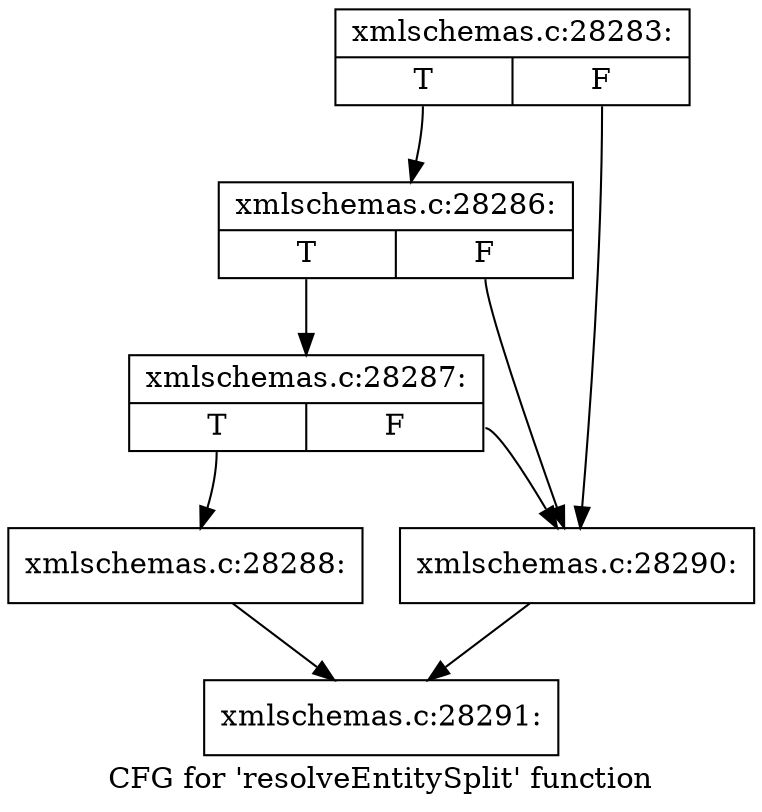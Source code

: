 digraph "CFG for 'resolveEntitySplit' function" {
	label="CFG for 'resolveEntitySplit' function";

	Node0x56b10d0 [shape=record,label="{xmlschemas.c:28283:|{<s0>T|<s1>F}}"];
	Node0x56b10d0:s0 -> Node0x56b3c40;
	Node0x56b10d0:s1 -> Node0x56b3b70;
	Node0x56b3c40 [shape=record,label="{xmlschemas.c:28286:|{<s0>T|<s1>F}}"];
	Node0x56b3c40:s0 -> Node0x56b3bc0;
	Node0x56b3c40:s1 -> Node0x56b3b70;
	Node0x56b3bc0 [shape=record,label="{xmlschemas.c:28287:|{<s0>T|<s1>F}}"];
	Node0x56b3bc0:s0 -> Node0x56b3b20;
	Node0x56b3bc0:s1 -> Node0x56b3b70;
	Node0x56b3b20 [shape=record,label="{xmlschemas.c:28288:}"];
	Node0x56b3b20 -> Node0x56b2d40;
	Node0x56b3b70 [shape=record,label="{xmlschemas.c:28290:}"];
	Node0x56b3b70 -> Node0x56b2d40;
	Node0x56b2d40 [shape=record,label="{xmlschemas.c:28291:}"];
}
